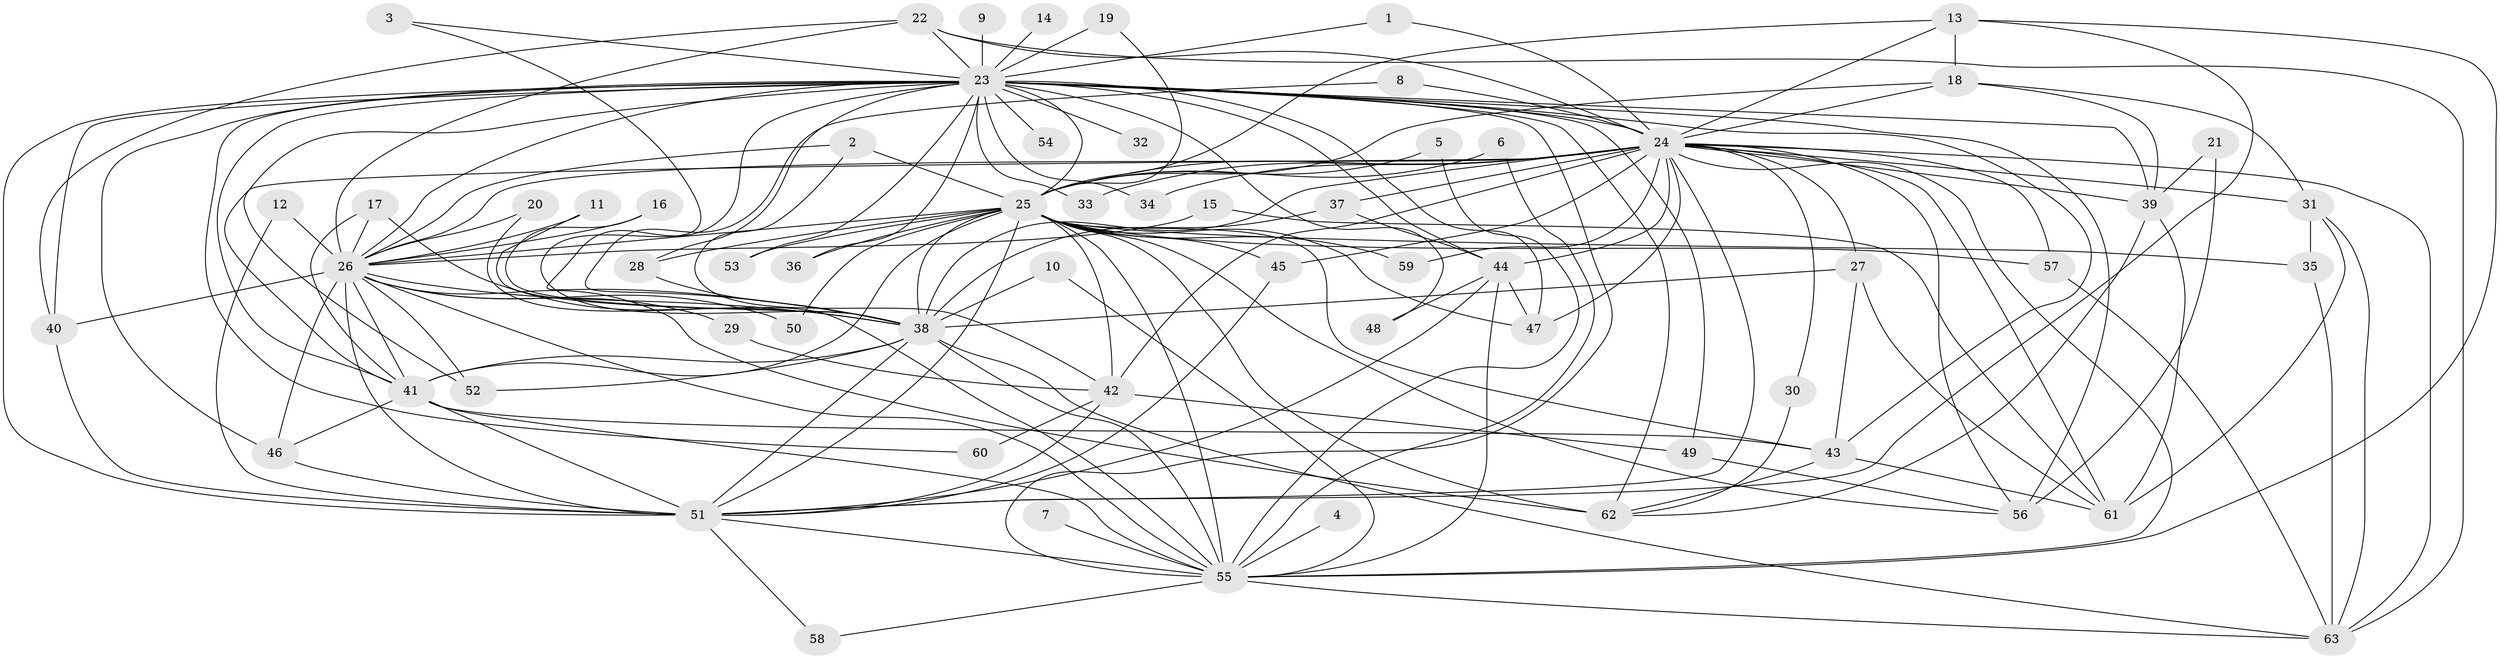 // original degree distribution, {29: 0.007936507936507936, 23: 0.023809523809523808, 36: 0.007936507936507936, 18: 0.007936507936507936, 24: 0.007936507936507936, 30: 0.007936507936507936, 20: 0.007936507936507936, 14: 0.007936507936507936, 3: 0.18253968253968253, 6: 0.023809523809523808, 4: 0.0873015873015873, 7: 0.015873015873015872, 2: 0.5714285714285714, 5: 0.03968253968253968}
// Generated by graph-tools (version 1.1) at 2025/49/03/09/25 03:49:27]
// undirected, 63 vertices, 167 edges
graph export_dot {
graph [start="1"]
  node [color=gray90,style=filled];
  1;
  2;
  3;
  4;
  5;
  6;
  7;
  8;
  9;
  10;
  11;
  12;
  13;
  14;
  15;
  16;
  17;
  18;
  19;
  20;
  21;
  22;
  23;
  24;
  25;
  26;
  27;
  28;
  29;
  30;
  31;
  32;
  33;
  34;
  35;
  36;
  37;
  38;
  39;
  40;
  41;
  42;
  43;
  44;
  45;
  46;
  47;
  48;
  49;
  50;
  51;
  52;
  53;
  54;
  55;
  56;
  57;
  58;
  59;
  60;
  61;
  62;
  63;
  1 -- 23 [weight=1.0];
  1 -- 24 [weight=1.0];
  2 -- 25 [weight=1.0];
  2 -- 26 [weight=1.0];
  2 -- 42 [weight=1.0];
  3 -- 23 [weight=1.0];
  3 -- 38 [weight=1.0];
  4 -- 55 [weight=1.0];
  5 -- 25 [weight=1.0];
  5 -- 55 [weight=1.0];
  6 -- 25 [weight=1.0];
  6 -- 55 [weight=1.0];
  7 -- 55 [weight=1.0];
  8 -- 24 [weight=1.0];
  8 -- 38 [weight=1.0];
  9 -- 23 [weight=2.0];
  10 -- 38 [weight=1.0];
  10 -- 55 [weight=1.0];
  11 -- 26 [weight=1.0];
  11 -- 38 [weight=1.0];
  12 -- 26 [weight=1.0];
  12 -- 51 [weight=1.0];
  13 -- 18 [weight=1.0];
  13 -- 24 [weight=1.0];
  13 -- 25 [weight=1.0];
  13 -- 51 [weight=1.0];
  13 -- 55 [weight=1.0];
  14 -- 23 [weight=1.0];
  15 -- 26 [weight=1.0];
  15 -- 61 [weight=1.0];
  16 -- 26 [weight=1.0];
  16 -- 38 [weight=1.0];
  17 -- 26 [weight=1.0];
  17 -- 38 [weight=1.0];
  17 -- 41 [weight=1.0];
  18 -- 24 [weight=1.0];
  18 -- 25 [weight=1.0];
  18 -- 31 [weight=1.0];
  18 -- 39 [weight=1.0];
  19 -- 23 [weight=2.0];
  19 -- 25 [weight=1.0];
  20 -- 26 [weight=1.0];
  20 -- 55 [weight=1.0];
  21 -- 39 [weight=1.0];
  21 -- 56 [weight=1.0];
  22 -- 23 [weight=1.0];
  22 -- 24 [weight=2.0];
  22 -- 26 [weight=1.0];
  22 -- 40 [weight=1.0];
  22 -- 63 [weight=1.0];
  23 -- 24 [weight=2.0];
  23 -- 25 [weight=4.0];
  23 -- 26 [weight=3.0];
  23 -- 28 [weight=1.0];
  23 -- 32 [weight=1.0];
  23 -- 33 [weight=1.0];
  23 -- 34 [weight=1.0];
  23 -- 36 [weight=1.0];
  23 -- 38 [weight=3.0];
  23 -- 39 [weight=1.0];
  23 -- 40 [weight=1.0];
  23 -- 41 [weight=3.0];
  23 -- 43 [weight=1.0];
  23 -- 44 [weight=1.0];
  23 -- 46 [weight=1.0];
  23 -- 47 [weight=1.0];
  23 -- 48 [weight=1.0];
  23 -- 49 [weight=1.0];
  23 -- 51 [weight=6.0];
  23 -- 52 [weight=1.0];
  23 -- 53 [weight=1.0];
  23 -- 54 [weight=1.0];
  23 -- 55 [weight=3.0];
  23 -- 56 [weight=2.0];
  23 -- 60 [weight=1.0];
  23 -- 62 [weight=1.0];
  24 -- 25 [weight=2.0];
  24 -- 26 [weight=2.0];
  24 -- 27 [weight=1.0];
  24 -- 30 [weight=1.0];
  24 -- 31 [weight=1.0];
  24 -- 33 [weight=1.0];
  24 -- 34 [weight=1.0];
  24 -- 37 [weight=1.0];
  24 -- 38 [weight=1.0];
  24 -- 39 [weight=1.0];
  24 -- 41 [weight=1.0];
  24 -- 42 [weight=2.0];
  24 -- 44 [weight=1.0];
  24 -- 45 [weight=1.0];
  24 -- 47 [weight=1.0];
  24 -- 51 [weight=1.0];
  24 -- 55 [weight=2.0];
  24 -- 56 [weight=1.0];
  24 -- 57 [weight=1.0];
  24 -- 59 [weight=1.0];
  24 -- 61 [weight=1.0];
  24 -- 63 [weight=1.0];
  25 -- 26 [weight=3.0];
  25 -- 28 [weight=1.0];
  25 -- 35 [weight=1.0];
  25 -- 36 [weight=1.0];
  25 -- 38 [weight=3.0];
  25 -- 41 [weight=3.0];
  25 -- 42 [weight=1.0];
  25 -- 43 [weight=1.0];
  25 -- 45 [weight=1.0];
  25 -- 47 [weight=1.0];
  25 -- 50 [weight=1.0];
  25 -- 51 [weight=2.0];
  25 -- 53 [weight=1.0];
  25 -- 55 [weight=2.0];
  25 -- 56 [weight=1.0];
  25 -- 57 [weight=2.0];
  25 -- 59 [weight=1.0];
  25 -- 62 [weight=1.0];
  26 -- 29 [weight=1.0];
  26 -- 38 [weight=2.0];
  26 -- 40 [weight=1.0];
  26 -- 41 [weight=1.0];
  26 -- 46 [weight=1.0];
  26 -- 50 [weight=1.0];
  26 -- 51 [weight=1.0];
  26 -- 52 [weight=1.0];
  26 -- 55 [weight=1.0];
  26 -- 62 [weight=2.0];
  27 -- 38 [weight=2.0];
  27 -- 43 [weight=1.0];
  27 -- 61 [weight=1.0];
  28 -- 38 [weight=1.0];
  29 -- 42 [weight=1.0];
  30 -- 62 [weight=1.0];
  31 -- 35 [weight=1.0];
  31 -- 61 [weight=1.0];
  31 -- 63 [weight=1.0];
  35 -- 63 [weight=1.0];
  37 -- 38 [weight=1.0];
  37 -- 44 [weight=1.0];
  38 -- 41 [weight=1.0];
  38 -- 51 [weight=1.0];
  38 -- 52 [weight=1.0];
  38 -- 55 [weight=1.0];
  38 -- 63 [weight=1.0];
  39 -- 61 [weight=1.0];
  39 -- 62 [weight=1.0];
  40 -- 51 [weight=1.0];
  41 -- 43 [weight=1.0];
  41 -- 46 [weight=1.0];
  41 -- 51 [weight=1.0];
  41 -- 55 [weight=1.0];
  42 -- 49 [weight=1.0];
  42 -- 51 [weight=1.0];
  42 -- 60 [weight=1.0];
  43 -- 61 [weight=1.0];
  43 -- 62 [weight=1.0];
  44 -- 47 [weight=1.0];
  44 -- 48 [weight=1.0];
  44 -- 51 [weight=2.0];
  44 -- 55 [weight=1.0];
  45 -- 51 [weight=1.0];
  46 -- 51 [weight=1.0];
  49 -- 56 [weight=1.0];
  51 -- 55 [weight=1.0];
  51 -- 58 [weight=1.0];
  55 -- 58 [weight=1.0];
  55 -- 63 [weight=1.0];
  57 -- 63 [weight=1.0];
}
